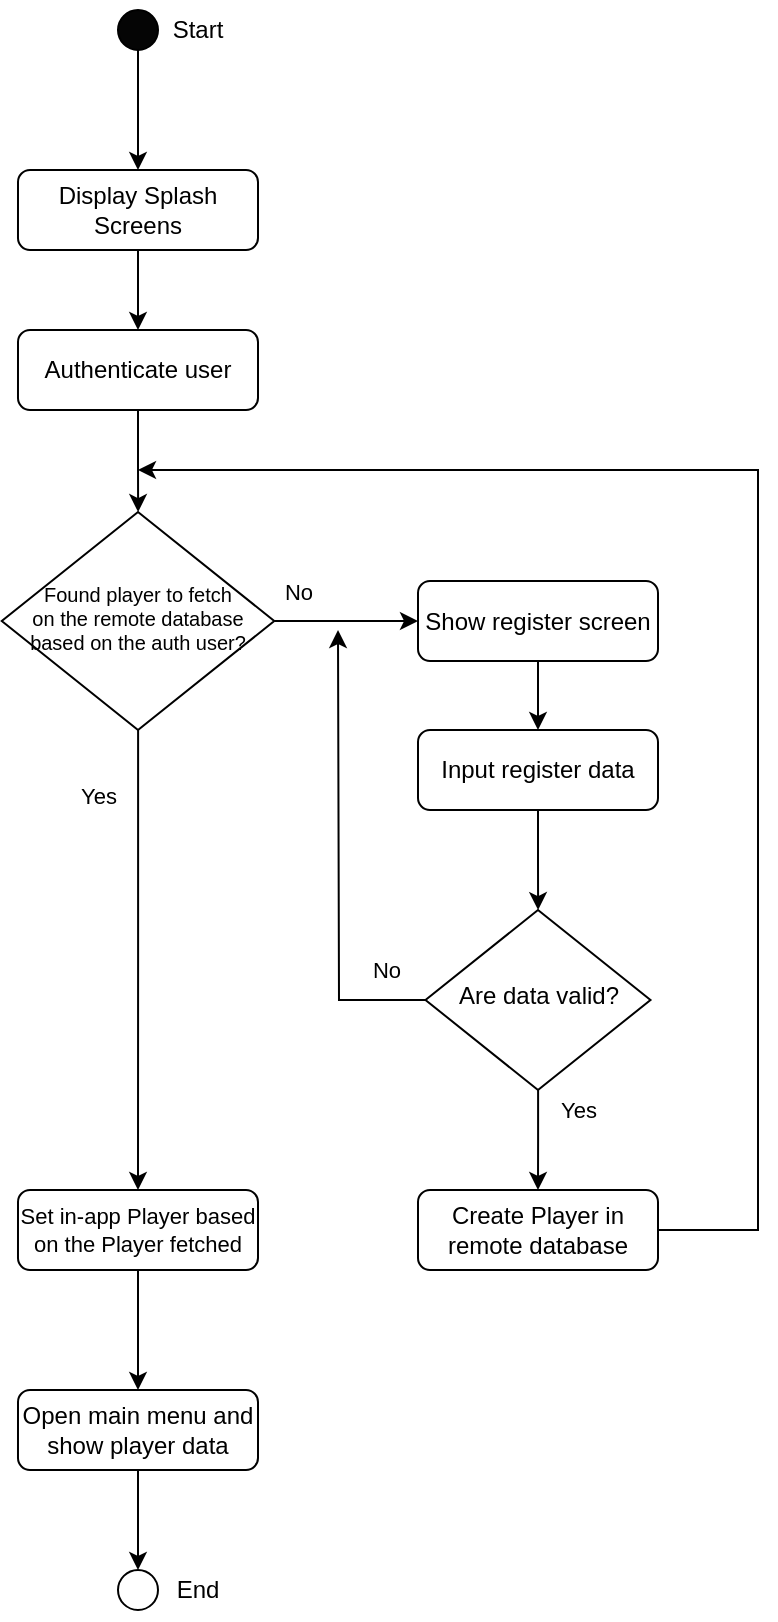 <mxfile version="22.0.2" type="device">
  <diagram id="C5RBs43oDa-KdzZeNtuy" name="Page-1">
    <mxGraphModel dx="1114" dy="664" grid="1" gridSize="10" guides="1" tooltips="1" connect="1" arrows="1" fold="1" page="1" pageScale="1" pageWidth="827" pageHeight="1169" math="0" shadow="0">
      <root>
        <mxCell id="WIyWlLk6GJQsqaUBKTNV-0" />
        <mxCell id="WIyWlLk6GJQsqaUBKTNV-1" parent="WIyWlLk6GJQsqaUBKTNV-0" />
        <mxCell id="uvONFodmPM9LEGw2IkII-10" style="edgeStyle=orthogonalEdgeStyle;rounded=0;orthogonalLoop=1;jettySize=auto;html=1;" edge="1" parent="WIyWlLk6GJQsqaUBKTNV-1" source="uvONFodmPM9LEGw2IkII-8" target="uvONFodmPM9LEGw2IkII-37">
          <mxGeometry relative="1" as="geometry">
            <mxPoint x="320" y="190" as="targetPoint" />
            <Array as="points" />
          </mxGeometry>
        </mxCell>
        <mxCell id="uvONFodmPM9LEGw2IkII-8" value="" style="ellipse;whiteSpace=wrap;html=1;aspect=fixed;fillColor=#050505;fontSize=14;" vertex="1" parent="WIyWlLk6GJQsqaUBKTNV-1">
          <mxGeometry x="310" y="120" width="20" height="20" as="geometry" />
        </mxCell>
        <mxCell id="uvONFodmPM9LEGw2IkII-40" style="edgeStyle=orthogonalEdgeStyle;rounded=0;orthogonalLoop=1;jettySize=auto;html=1;" edge="1" parent="WIyWlLk6GJQsqaUBKTNV-1" source="uvONFodmPM9LEGw2IkII-37" target="uvONFodmPM9LEGw2IkII-39">
          <mxGeometry relative="1" as="geometry" />
        </mxCell>
        <mxCell id="uvONFodmPM9LEGw2IkII-37" value="Display Splash Screens" style="rounded=1;whiteSpace=wrap;html=1;fontSize=12;glass=0;strokeWidth=1;shadow=0;" vertex="1" parent="WIyWlLk6GJQsqaUBKTNV-1">
          <mxGeometry x="260" y="200" width="120" height="40" as="geometry" />
        </mxCell>
        <mxCell id="uvONFodmPM9LEGw2IkII-50" style="edgeStyle=orthogonalEdgeStyle;rounded=0;orthogonalLoop=1;jettySize=auto;html=1;" edge="1" parent="WIyWlLk6GJQsqaUBKTNV-1" source="uvONFodmPM9LEGw2IkII-39" target="uvONFodmPM9LEGw2IkII-49">
          <mxGeometry relative="1" as="geometry" />
        </mxCell>
        <mxCell id="uvONFodmPM9LEGw2IkII-39" value="Authenticate user" style="rounded=1;whiteSpace=wrap;html=1;fontSize=12;glass=0;strokeWidth=1;shadow=0;" vertex="1" parent="WIyWlLk6GJQsqaUBKTNV-1">
          <mxGeometry x="260" y="280" width="120" height="40" as="geometry" />
        </mxCell>
        <mxCell id="uvONFodmPM9LEGw2IkII-52" value="Yes&lt;br&gt;" style="edgeStyle=orthogonalEdgeStyle;rounded=0;orthogonalLoop=1;jettySize=auto;html=1;" edge="1" parent="WIyWlLk6GJQsqaUBKTNV-1" source="uvONFodmPM9LEGw2IkII-49" target="uvONFodmPM9LEGw2IkII-51">
          <mxGeometry x="-0.713" y="-20" relative="1" as="geometry">
            <mxPoint as="offset" />
          </mxGeometry>
        </mxCell>
        <mxCell id="uvONFodmPM9LEGw2IkII-54" value="No" style="edgeStyle=orthogonalEdgeStyle;rounded=0;orthogonalLoop=1;jettySize=auto;html=1;" edge="1" parent="WIyWlLk6GJQsqaUBKTNV-1" source="uvONFodmPM9LEGw2IkII-49" target="uvONFodmPM9LEGw2IkII-53">
          <mxGeometry x="-0.672" y="15" relative="1" as="geometry">
            <mxPoint as="offset" />
          </mxGeometry>
        </mxCell>
        <mxCell id="uvONFodmPM9LEGw2IkII-49" value="Found player to fetch &lt;br&gt;on the remote database&lt;br style=&quot;font-size: 10px;&quot;&gt;based on the auth user?" style="rhombus;whiteSpace=wrap;html=1;shadow=0;fontFamily=Helvetica;fontSize=10;align=center;strokeWidth=1;spacing=6;spacingTop=-4;" vertex="1" parent="WIyWlLk6GJQsqaUBKTNV-1">
          <mxGeometry x="251.88" y="371" width="136.25" height="109" as="geometry" />
        </mxCell>
        <mxCell id="uvONFodmPM9LEGw2IkII-66" style="edgeStyle=orthogonalEdgeStyle;rounded=0;orthogonalLoop=1;jettySize=auto;html=1;" edge="1" parent="WIyWlLk6GJQsqaUBKTNV-1" source="uvONFodmPM9LEGw2IkII-51" target="uvONFodmPM9LEGw2IkII-65">
          <mxGeometry relative="1" as="geometry" />
        </mxCell>
        <mxCell id="uvONFodmPM9LEGw2IkII-51" value="Set in-app Player based on the Player fetched" style="rounded=1;whiteSpace=wrap;html=1;fontSize=11;glass=0;strokeWidth=1;shadow=0;" vertex="1" parent="WIyWlLk6GJQsqaUBKTNV-1">
          <mxGeometry x="260" y="710" width="120" height="40" as="geometry" />
        </mxCell>
        <mxCell id="uvONFodmPM9LEGw2IkII-63" style="edgeStyle=orthogonalEdgeStyle;rounded=0;orthogonalLoop=1;jettySize=auto;html=1;entryX=0.5;entryY=0;entryDx=0;entryDy=0;" edge="1" parent="WIyWlLk6GJQsqaUBKTNV-1" source="uvONFodmPM9LEGw2IkII-53" target="uvONFodmPM9LEGw2IkII-62">
          <mxGeometry relative="1" as="geometry" />
        </mxCell>
        <mxCell id="uvONFodmPM9LEGw2IkII-53" value="Show register screen" style="rounded=1;whiteSpace=wrap;html=1;fontSize=12;glass=0;strokeWidth=1;shadow=0;" vertex="1" parent="WIyWlLk6GJQsqaUBKTNV-1">
          <mxGeometry x="460" y="405.5" width="120" height="40" as="geometry" />
        </mxCell>
        <mxCell id="uvONFodmPM9LEGw2IkII-58" value="Yes" style="edgeStyle=orthogonalEdgeStyle;rounded=0;orthogonalLoop=1;jettySize=auto;html=1;entryX=0.5;entryY=0;entryDx=0;entryDy=0;" edge="1" parent="WIyWlLk6GJQsqaUBKTNV-1" source="uvONFodmPM9LEGw2IkII-55" target="uvONFodmPM9LEGw2IkII-57">
          <mxGeometry x="-0.599" y="20" relative="1" as="geometry">
            <mxPoint as="offset" />
          </mxGeometry>
        </mxCell>
        <mxCell id="uvONFodmPM9LEGw2IkII-61" value="No" style="edgeStyle=orthogonalEdgeStyle;rounded=0;orthogonalLoop=1;jettySize=auto;html=1;exitX=0;exitY=0.5;exitDx=0;exitDy=0;" edge="1" parent="WIyWlLk6GJQsqaUBKTNV-1" source="uvONFodmPM9LEGw2IkII-55">
          <mxGeometry x="-0.826" y="-15" relative="1" as="geometry">
            <mxPoint x="420" y="430" as="targetPoint" />
            <mxPoint as="offset" />
          </mxGeometry>
        </mxCell>
        <mxCell id="uvONFodmPM9LEGw2IkII-55" value="Are data valid?" style="rhombus;whiteSpace=wrap;html=1;shadow=0;fontFamily=Helvetica;fontSize=12;align=center;strokeWidth=1;spacing=6;spacingTop=-4;verticalAlign=middle;" vertex="1" parent="WIyWlLk6GJQsqaUBKTNV-1">
          <mxGeometry x="463.75" y="570" width="112.5" height="90" as="geometry" />
        </mxCell>
        <mxCell id="uvONFodmPM9LEGw2IkII-60" style="edgeStyle=orthogonalEdgeStyle;rounded=0;orthogonalLoop=1;jettySize=auto;html=1;" edge="1" parent="WIyWlLk6GJQsqaUBKTNV-1" source="uvONFodmPM9LEGw2IkII-57">
          <mxGeometry relative="1" as="geometry">
            <mxPoint x="320" y="350" as="targetPoint" />
            <Array as="points">
              <mxPoint x="630" y="730" />
              <mxPoint x="630" y="350" />
            </Array>
          </mxGeometry>
        </mxCell>
        <mxCell id="uvONFodmPM9LEGw2IkII-57" value="Create Player in remote database" style="rounded=1;whiteSpace=wrap;html=1;fontSize=12;glass=0;strokeWidth=1;shadow=0;" vertex="1" parent="WIyWlLk6GJQsqaUBKTNV-1">
          <mxGeometry x="460" y="710" width="120" height="40" as="geometry" />
        </mxCell>
        <mxCell id="uvONFodmPM9LEGw2IkII-64" style="edgeStyle=orthogonalEdgeStyle;rounded=0;orthogonalLoop=1;jettySize=auto;html=1;" edge="1" parent="WIyWlLk6GJQsqaUBKTNV-1" source="uvONFodmPM9LEGw2IkII-62" target="uvONFodmPM9LEGw2IkII-55">
          <mxGeometry relative="1" as="geometry" />
        </mxCell>
        <mxCell id="uvONFodmPM9LEGw2IkII-62" value="Input register data" style="rounded=1;whiteSpace=wrap;html=1;fontSize=12;glass=0;strokeWidth=1;shadow=0;" vertex="1" parent="WIyWlLk6GJQsqaUBKTNV-1">
          <mxGeometry x="460" y="480" width="120" height="40" as="geometry" />
        </mxCell>
        <mxCell id="uvONFodmPM9LEGw2IkII-69" style="edgeStyle=orthogonalEdgeStyle;rounded=0;orthogonalLoop=1;jettySize=auto;html=1;" edge="1" parent="WIyWlLk6GJQsqaUBKTNV-1" source="uvONFodmPM9LEGw2IkII-65" target="uvONFodmPM9LEGw2IkII-68">
          <mxGeometry relative="1" as="geometry" />
        </mxCell>
        <mxCell id="uvONFodmPM9LEGw2IkII-65" value="Open main menu and show player data" style="rounded=1;whiteSpace=wrap;html=1;fontSize=12;glass=0;strokeWidth=1;shadow=0;" vertex="1" parent="WIyWlLk6GJQsqaUBKTNV-1">
          <mxGeometry x="260" y="810" width="120" height="40" as="geometry" />
        </mxCell>
        <mxCell id="uvONFodmPM9LEGw2IkII-68" value="" style="ellipse;whiteSpace=wrap;html=1;aspect=fixed;fillColor=#FFFFFF;fontSize=14;" vertex="1" parent="WIyWlLk6GJQsqaUBKTNV-1">
          <mxGeometry x="310" y="900" width="20" height="20" as="geometry" />
        </mxCell>
        <mxCell id="uvONFodmPM9LEGw2IkII-70" value="Start" style="text;html=1;strokeColor=none;fillColor=none;align=center;verticalAlign=middle;whiteSpace=wrap;rounded=0;" vertex="1" parent="WIyWlLk6GJQsqaUBKTNV-1">
          <mxGeometry x="320" y="115" width="60" height="30" as="geometry" />
        </mxCell>
        <mxCell id="uvONFodmPM9LEGw2IkII-71" value="End" style="text;html=1;strokeColor=none;fillColor=none;align=center;verticalAlign=middle;whiteSpace=wrap;rounded=0;" vertex="1" parent="WIyWlLk6GJQsqaUBKTNV-1">
          <mxGeometry x="320" y="895" width="60" height="30" as="geometry" />
        </mxCell>
      </root>
    </mxGraphModel>
  </diagram>
</mxfile>
